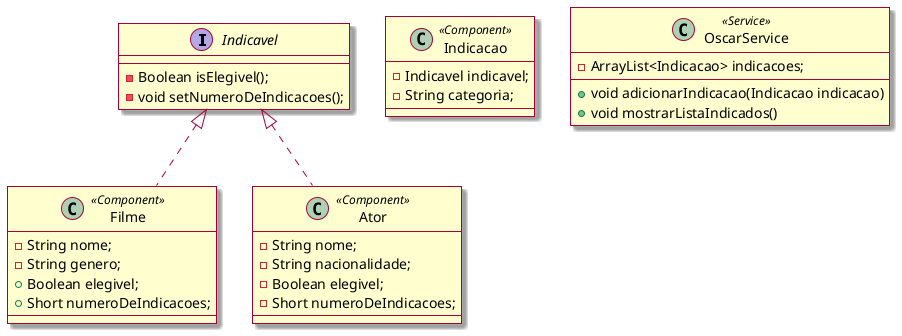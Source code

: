 @startuml

skin rose

interface Indicavel {
  -Boolean isElegivel();
  -void setNumeroDeIndicacoes();
}

class Filme <<Component>> implements Indicavel {
  -String nome;
  -String genero;
  +Boolean elegivel;
  +Short numeroDeIndicacoes;
}

class Ator <<Component>> implements Indicavel {
  -String nome;
  -String nacionalidade;
  -Boolean elegivel;
  -Short numeroDeIndicacoes;
}

class Indicacao <<Component>> {
  -Indicavel indicavel;
  -String categoria;
}

class OscarService <<Service>> {
  -ArrayList<Indicacao> indicacoes;
  +void adicionarIndicacao(Indicacao indicacao)
  +void mostrarListaIndicados()
}

@enduml